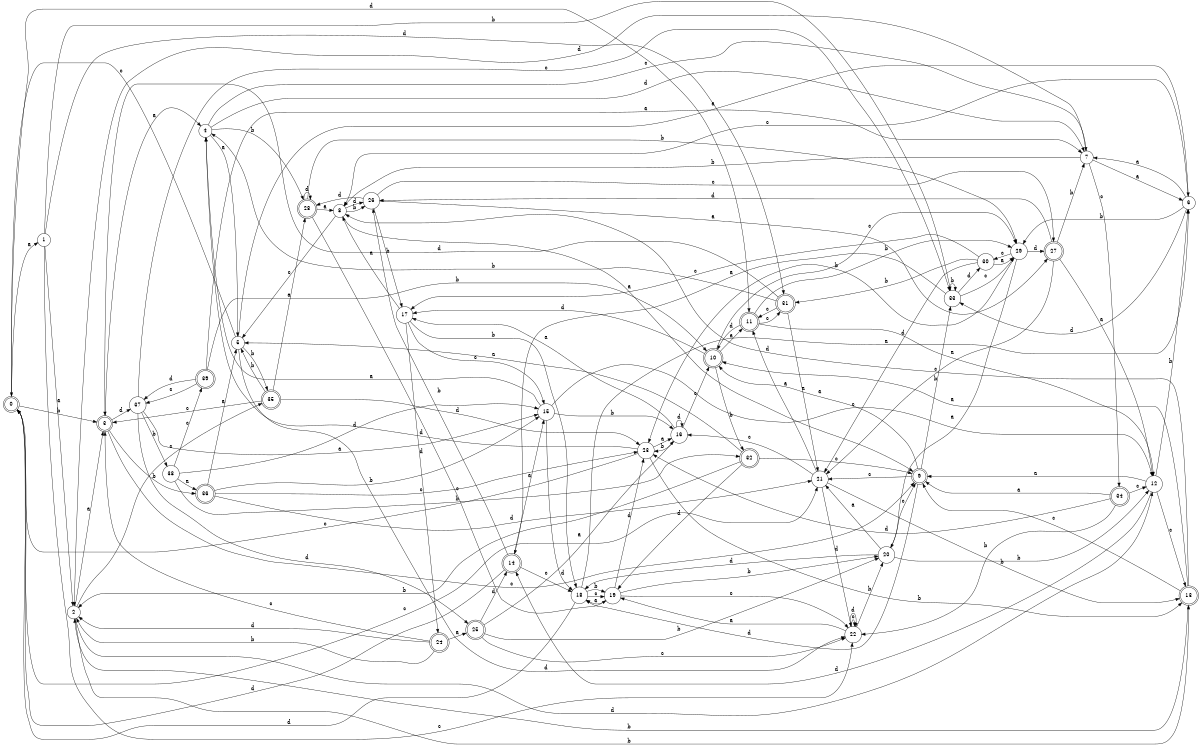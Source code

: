 digraph n32_6 {
__start0 [label="" shape="none"];

rankdir=LR;
size="8,5";

s0 [style="rounded,filled", color="black", fillcolor="white" shape="doublecircle", label="0"];
s1 [style="filled", color="black", fillcolor="white" shape="circle", label="1"];
s2 [style="filled", color="black", fillcolor="white" shape="circle", label="2"];
s3 [style="rounded,filled", color="black", fillcolor="white" shape="doublecircle", label="3"];
s4 [style="filled", color="black", fillcolor="white" shape="circle", label="4"];
s5 [style="filled", color="black", fillcolor="white" shape="circle", label="5"];
s6 [style="filled", color="black", fillcolor="white" shape="circle", label="6"];
s7 [style="filled", color="black", fillcolor="white" shape="circle", label="7"];
s8 [style="filled", color="black", fillcolor="white" shape="circle", label="8"];
s9 [style="rounded,filled", color="black", fillcolor="white" shape="doublecircle", label="9"];
s10 [style="rounded,filled", color="black", fillcolor="white" shape="doublecircle", label="10"];
s11 [style="rounded,filled", color="black", fillcolor="white" shape="doublecircle", label="11"];
s12 [style="filled", color="black", fillcolor="white" shape="circle", label="12"];
s13 [style="rounded,filled", color="black", fillcolor="white" shape="doublecircle", label="13"];
s14 [style="rounded,filled", color="black", fillcolor="white" shape="doublecircle", label="14"];
s15 [style="filled", color="black", fillcolor="white" shape="circle", label="15"];
s16 [style="filled", color="black", fillcolor="white" shape="circle", label="16"];
s17 [style="filled", color="black", fillcolor="white" shape="circle", label="17"];
s18 [style="filled", color="black", fillcolor="white" shape="circle", label="18"];
s19 [style="filled", color="black", fillcolor="white" shape="circle", label="19"];
s20 [style="filled", color="black", fillcolor="white" shape="circle", label="20"];
s21 [style="filled", color="black", fillcolor="white" shape="circle", label="21"];
s22 [style="filled", color="black", fillcolor="white" shape="circle", label="22"];
s23 [style="filled", color="black", fillcolor="white" shape="circle", label="23"];
s24 [style="rounded,filled", color="black", fillcolor="white" shape="doublecircle", label="24"];
s25 [style="rounded,filled", color="black", fillcolor="white" shape="doublecircle", label="25"];
s26 [style="filled", color="black", fillcolor="white" shape="circle", label="26"];
s27 [style="rounded,filled", color="black", fillcolor="white" shape="doublecircle", label="27"];
s28 [style="rounded,filled", color="black", fillcolor="white" shape="doublecircle", label="28"];
s29 [style="filled", color="black", fillcolor="white" shape="circle", label="29"];
s30 [style="filled", color="black", fillcolor="white" shape="circle", label="30"];
s31 [style="rounded,filled", color="black", fillcolor="white" shape="doublecircle", label="31"];
s32 [style="rounded,filled", color="black", fillcolor="white" shape="doublecircle", label="32"];
s33 [style="filled", color="black", fillcolor="white" shape="circle", label="33"];
s34 [style="rounded,filled", color="black", fillcolor="white" shape="doublecircle", label="34"];
s35 [style="rounded,filled", color="black", fillcolor="white" shape="doublecircle", label="35"];
s36 [style="rounded,filled", color="black", fillcolor="white" shape="doublecircle", label="36"];
s37 [style="filled", color="black", fillcolor="white" shape="circle", label="37"];
s38 [style="filled", color="black", fillcolor="white" shape="circle", label="38"];
s39 [style="rounded,filled", color="black", fillcolor="white" shape="doublecircle", label="39"];
s0 -> s1 [label="a"];
s0 -> s3 [label="b"];
s0 -> s21 [label="c"];
s0 -> s11 [label="d"];
s1 -> s2 [label="a"];
s1 -> s33 [label="b"];
s1 -> s22 [label="c"];
s1 -> s31 [label="d"];
s2 -> s3 [label="a"];
s2 -> s13 [label="b"];
s2 -> s35 [label="c"];
s2 -> s12 [label="d"];
s3 -> s4 [label="a"];
s3 -> s36 [label="b"];
s3 -> s9 [label="c"];
s3 -> s37 [label="d"];
s4 -> s5 [label="a"];
s4 -> s28 [label="b"];
s4 -> s7 [label="c"];
s4 -> s7 [label="d"];
s5 -> s6 [label="a"];
s5 -> s35 [label="b"];
s5 -> s0 [label="c"];
s5 -> s22 [label="d"];
s6 -> s7 [label="a"];
s6 -> s29 [label="b"];
s6 -> s8 [label="c"];
s6 -> s33 [label="d"];
s7 -> s6 [label="a"];
s7 -> s8 [label="b"];
s7 -> s34 [label="c"];
s7 -> s2 [label="d"];
s8 -> s9 [label="a"];
s8 -> s26 [label="b"];
s8 -> s5 [label="c"];
s8 -> s26 [label="d"];
s9 -> s10 [label="a"];
s9 -> s33 [label="b"];
s9 -> s21 [label="c"];
s9 -> s18 [label="d"];
s10 -> s11 [label="a"];
s10 -> s32 [label="b"];
s10 -> s29 [label="c"];
s10 -> s17 [label="d"];
s11 -> s12 [label="a"];
s11 -> s29 [label="b"];
s11 -> s31 [label="c"];
s11 -> s10 [label="d"];
s12 -> s9 [label="a"];
s12 -> s6 [label="b"];
s12 -> s13 [label="c"];
s12 -> s14 [label="d"];
s13 -> s10 [label="a"];
s13 -> s2 [label="b"];
s13 -> s9 [label="c"];
s13 -> s8 [label="d"];
s14 -> s15 [label="a"];
s14 -> s26 [label="b"];
s14 -> s18 [label="c"];
s14 -> s0 [label="d"];
s15 -> s4 [label="a"];
s15 -> s16 [label="b"];
s15 -> s12 [label="c"];
s15 -> s18 [label="d"];
s16 -> s17 [label="a"];
s16 -> s23 [label="b"];
s16 -> s10 [label="c"];
s16 -> s16 [label="d"];
s17 -> s8 [label="a"];
s17 -> s18 [label="b"];
s17 -> s15 [label="c"];
s17 -> s24 [label="d"];
s18 -> s6 [label="a"];
s18 -> s19 [label="b"];
s18 -> s19 [label="c"];
s18 -> s0 [label="d"];
s19 -> s18 [label="a"];
s19 -> s20 [label="b"];
s19 -> s22 [label="c"];
s19 -> s23 [label="d"];
s20 -> s21 [label="a"];
s20 -> s12 [label="b"];
s20 -> s9 [label="c"];
s20 -> s18 [label="d"];
s21 -> s11 [label="a"];
s21 -> s13 [label="b"];
s21 -> s16 [label="c"];
s21 -> s22 [label="d"];
s22 -> s19 [label="a"];
s22 -> s20 [label="b"];
s22 -> s22 [label="c"];
s22 -> s22 [label="d"];
s23 -> s16 [label="a"];
s23 -> s13 [label="b"];
s23 -> s0 [label="c"];
s23 -> s4 [label="d"];
s24 -> s25 [label="a"];
s24 -> s2 [label="b"];
s24 -> s3 [label="c"];
s24 -> s2 [label="d"];
s25 -> s16 [label="a"];
s25 -> s20 [label="b"];
s25 -> s22 [label="c"];
s25 -> s14 [label="d"];
s26 -> s27 [label="a"];
s26 -> s17 [label="b"];
s26 -> s27 [label="c"];
s26 -> s28 [label="d"];
s27 -> s12 [label="a"];
s27 -> s7 [label="b"];
s27 -> s21 [label="c"];
s27 -> s26 [label="d"];
s28 -> s8 [label="a"];
s28 -> s29 [label="b"];
s28 -> s19 [label="c"];
s28 -> s28 [label="d"];
s29 -> s20 [label="a"];
s29 -> s23 [label="b"];
s29 -> s30 [label="c"];
s29 -> s27 [label="d"];
s30 -> s29 [label="a"];
s30 -> s31 [label="b"];
s30 -> s17 [label="c"];
s30 -> s21 [label="d"];
s31 -> s21 [label="a"];
s31 -> s4 [label="b"];
s31 -> s11 [label="c"];
s31 -> s3 [label="d"];
s32 -> s5 [label="a"];
s32 -> s2 [label="b"];
s32 -> s9 [label="c"];
s32 -> s19 [label="d"];
s33 -> s14 [label="a"];
s33 -> s33 [label="b"];
s33 -> s29 [label="c"];
s33 -> s30 [label="d"];
s34 -> s9 [label="a"];
s34 -> s22 [label="b"];
s34 -> s12 [label="c"];
s34 -> s23 [label="d"];
s35 -> s28 [label="a"];
s35 -> s5 [label="b"];
s35 -> s3 [label="c"];
s35 -> s23 [label="d"];
s36 -> s5 [label="a"];
s36 -> s15 [label="b"];
s36 -> s23 [label="c"];
s36 -> s21 [label="d"];
s37 -> s15 [label="a"];
s37 -> s38 [label="b"];
s37 -> s33 [label="c"];
s37 -> s25 [label="d"];
s38 -> s36 [label="a"];
s38 -> s32 [label="b"];
s38 -> s39 [label="c"];
s38 -> s15 [label="d"];
s39 -> s7 [label="a"];
s39 -> s10 [label="b"];
s39 -> s37 [label="c"];
s39 -> s37 [label="d"];

}